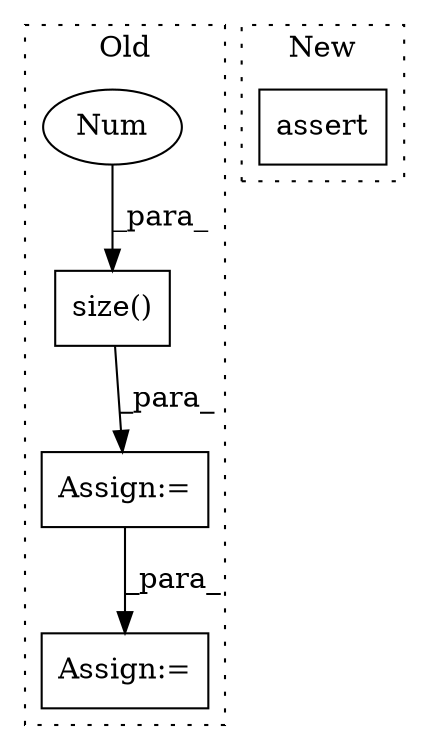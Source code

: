 digraph G {
subgraph cluster0 {
1 [label="size()" a="75" s="4010,4022" l="11,1" shape="box"];
3 [label="Num" a="76" s="4021" l="1" shape="ellipse"];
4 [label="Assign:=" a="68" s="7361" l="3" shape="box"];
5 [label="Assign:=" a="68" s="7325" l="3" shape="box"];
label = "Old";
style="dotted";
}
subgraph cluster1 {
2 [label="assert" a="65" s="4102" l="7" shape="box"];
label = "New";
style="dotted";
}
1 -> 5 [label="_para_"];
3 -> 1 [label="_para_"];
5 -> 4 [label="_para_"];
}